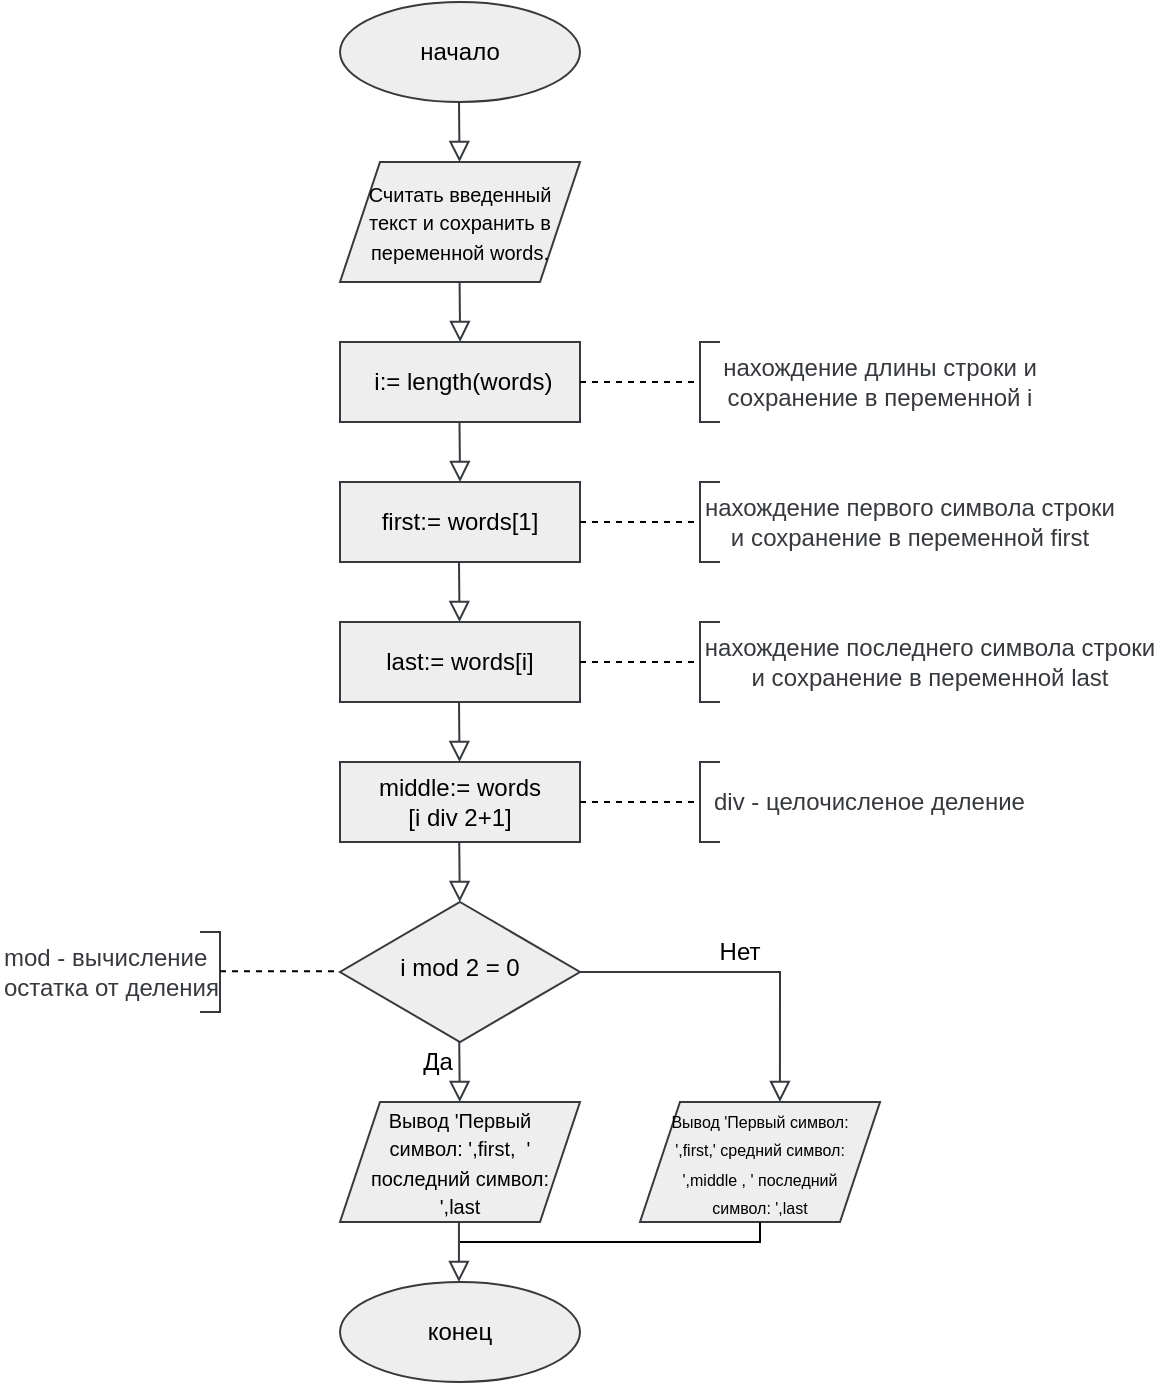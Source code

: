 <mxfile version="22.1.2" type="device">
  <diagram id="C5RBs43oDa-KdzZeNtuy" name="Page-1">
    <mxGraphModel dx="1869" dy="1226" grid="1" gridSize="10" guides="1" tooltips="1" connect="1" arrows="1" fold="1" page="1" pageScale="1" pageWidth="827" pageHeight="1169" background="none" math="0" shadow="0">
      <root>
        <mxCell id="WIyWlLk6GJQsqaUBKTNV-0" />
        <mxCell id="WIyWlLk6GJQsqaUBKTNV-1" parent="WIyWlLk6GJQsqaUBKTNV-0" />
        <mxCell id="O6kwRCL_06sW0Yhjf2Mc-2" value="начало" style="ellipse;whiteSpace=wrap;html=1;strokeColor=#36393d;fillColor=#eeeeee;fontColor=#000000;" parent="WIyWlLk6GJQsqaUBKTNV-1" vertex="1">
          <mxGeometry x="-550" y="20" width="120" height="50" as="geometry" />
        </mxCell>
        <mxCell id="Kg9K-jLbq-SvP9runcIR-1" value="" style="rounded=0;html=1;jettySize=auto;orthogonalLoop=1;fontSize=11;endArrow=block;endFill=0;endSize=8;strokeWidth=1;shadow=0;labelBackgroundColor=none;edgeStyle=orthogonalEdgeStyle;strokeColor=#36393d;fillColor=#eeeeee;fontColor=#000000;" parent="WIyWlLk6GJQsqaUBKTNV-1" edge="1">
          <mxGeometry relative="1" as="geometry">
            <mxPoint x="-490.21" y="160" as="sourcePoint" />
            <mxPoint x="-489.94" y="190" as="targetPoint" />
          </mxGeometry>
        </mxCell>
        <mxCell id="Kg9K-jLbq-SvP9runcIR-3" value="" style="rounded=0;html=1;jettySize=auto;orthogonalLoop=1;fontSize=11;endArrow=block;endFill=0;endSize=8;strokeWidth=1;shadow=0;labelBackgroundColor=none;edgeStyle=orthogonalEdgeStyle;strokeColor=#36393d;fillColor=#eeeeee;fontColor=#000000;" parent="WIyWlLk6GJQsqaUBKTNV-1" edge="1">
          <mxGeometry relative="1" as="geometry">
            <mxPoint x="-490.25" y="230" as="sourcePoint" />
            <mxPoint x="-489.98" y="260" as="targetPoint" />
          </mxGeometry>
        </mxCell>
        <mxCell id="Kg9K-jLbq-SvP9runcIR-18" value="конец" style="ellipse;whiteSpace=wrap;html=1;strokeColor=#36393d;fillColor=#eeeeee;fontColor=#000000;" parent="WIyWlLk6GJQsqaUBKTNV-1" vertex="1">
          <mxGeometry x="-550" y="660" width="120" height="50" as="geometry" />
        </mxCell>
        <mxCell id="SMtHybRJAJT8ehfguQuV-1" value="&lt;div&gt;&lt;font style=&quot;font-size: 12px;&quot;&gt;&amp;nbsp;i:= length(words)&lt;/font&gt;&lt;/div&gt;" style="rounded=0;whiteSpace=wrap;html=1;strokeColor=#36393d;fillColor=#eeeeee;fontColor=#000000;" parent="WIyWlLk6GJQsqaUBKTNV-1" vertex="1">
          <mxGeometry x="-550" y="190" width="120" height="40" as="geometry" />
        </mxCell>
        <mxCell id="SMtHybRJAJT8ehfguQuV-19" value="&lt;font style=&quot;font-size: 10px;&quot;&gt;Вывод&amp;nbsp;&#39;Первый &lt;br&gt;символ: &#39;,first,&amp;nbsp; &#39; последний символ: &lt;br&gt;&#39;,last&lt;/font&gt;" style="shape=parallelogram;perimeter=parallelogramPerimeter;whiteSpace=wrap;html=1;fixedSize=1;strokeColor=#36393d;fillColor=#eeeeee;fontColor=#000000;" parent="WIyWlLk6GJQsqaUBKTNV-1" vertex="1">
          <mxGeometry x="-550" y="570" width="120" height="60" as="geometry" />
        </mxCell>
        <mxCell id="SMtHybRJAJT8ehfguQuV-20" value="" style="rounded=0;html=1;jettySize=auto;orthogonalLoop=1;fontSize=11;endArrow=block;endFill=0;endSize=8;strokeWidth=1;shadow=0;labelBackgroundColor=none;edgeStyle=orthogonalEdgeStyle;strokeColor=#36393d;fillColor=#eeeeee;fontColor=#000000;" parent="WIyWlLk6GJQsqaUBKTNV-1" edge="1">
          <mxGeometry relative="1" as="geometry">
            <mxPoint x="-490.53" y="630" as="sourcePoint" />
            <mxPoint x="-490.53" y="660" as="targetPoint" />
          </mxGeometry>
        </mxCell>
        <mxCell id="2xioK6IHDwXSdCJLh5u1-2" value="" style="rounded=0;html=1;jettySize=auto;orthogonalLoop=1;fontSize=11;endArrow=block;endFill=0;endSize=8;strokeWidth=1;shadow=0;labelBackgroundColor=none;edgeStyle=orthogonalEdgeStyle;strokeColor=#36393d;fillColor=#eeeeee;fontColor=#000000;" parent="WIyWlLk6GJQsqaUBKTNV-1" edge="1">
          <mxGeometry relative="1" as="geometry">
            <mxPoint x="-490.38" y="440" as="sourcePoint" />
            <mxPoint x="-490.11" y="470" as="targetPoint" />
          </mxGeometry>
        </mxCell>
        <mxCell id="pQWmkz21Sc7zjETpaTld-0" value="first:= words[1]" style="rounded=0;whiteSpace=wrap;html=1;strokeColor=#36393d;fillColor=#eeeeee;fontColor=#000000;" parent="WIyWlLk6GJQsqaUBKTNV-1" vertex="1">
          <mxGeometry x="-550" y="260" width="120" height="40" as="geometry" />
        </mxCell>
        <mxCell id="pQWmkz21Sc7zjETpaTld-1" value="&lt;div&gt;last:= words[i]&lt;br&gt;&lt;/div&gt;" style="rounded=0;whiteSpace=wrap;html=1;strokeColor=#36393d;fillColor=#eeeeee;fontColor=#000000;" parent="WIyWlLk6GJQsqaUBKTNV-1" vertex="1">
          <mxGeometry x="-550" y="330" width="120" height="40" as="geometry" />
        </mxCell>
        <mxCell id="pQWmkz21Sc7zjETpaTld-2" value="" style="rounded=0;html=1;jettySize=auto;orthogonalLoop=1;fontSize=11;endArrow=block;endFill=0;endSize=8;strokeWidth=1;shadow=0;labelBackgroundColor=none;edgeStyle=orthogonalEdgeStyle;strokeColor=#36393d;fillColor=#eeeeee;fontColor=#000000;" parent="WIyWlLk6GJQsqaUBKTNV-1" edge="1">
          <mxGeometry relative="1" as="geometry">
            <mxPoint x="-490.5" y="300" as="sourcePoint" />
            <mxPoint x="-490.23" y="330" as="targetPoint" />
          </mxGeometry>
        </mxCell>
        <mxCell id="pQWmkz21Sc7zjETpaTld-4" value="" style="rounded=0;html=1;jettySize=auto;orthogonalLoop=1;fontSize=11;endArrow=block;endFill=0;endSize=8;strokeWidth=1;shadow=0;labelBackgroundColor=none;edgeStyle=orthogonalEdgeStyle;strokeColor=#36393d;fillColor=#eeeeee;fontColor=#000000;" parent="WIyWlLk6GJQsqaUBKTNV-1" edge="1">
          <mxGeometry relative="1" as="geometry">
            <mxPoint x="-490.5" y="370" as="sourcePoint" />
            <mxPoint x="-490.23" y="400" as="targetPoint" />
          </mxGeometry>
        </mxCell>
        <mxCell id="pQWmkz21Sc7zjETpaTld-5" value="" style="strokeWidth=1;html=1;shape=mxgraph.flowchart.annotation_1;align=left;pointerEvents=1;direction=east;strokeColor=#36393d;" parent="WIyWlLk6GJQsqaUBKTNV-1" vertex="1">
          <mxGeometry x="-370" y="190" width="10" height="40" as="geometry" />
        </mxCell>
        <mxCell id="pQWmkz21Sc7zjETpaTld-6" value="нахождение длины строки и сохранение в переменной i" style="text;html=1;strokeColor=none;fillColor=none;align=center;verticalAlign=middle;whiteSpace=wrap;rounded=0;fontColor=#36393d;" parent="WIyWlLk6GJQsqaUBKTNV-1" vertex="1">
          <mxGeometry x="-370" y="195" width="180" height="30" as="geometry" />
        </mxCell>
        <mxCell id="pQWmkz21Sc7zjETpaTld-7" value="" style="endArrow=none;dashed=1;html=1;rounded=0;exitX=1;exitY=0.5;exitDx=0;exitDy=0;entryX=0;entryY=0.5;entryDx=0;entryDy=0;" parent="WIyWlLk6GJQsqaUBKTNV-1" target="pQWmkz21Sc7zjETpaTld-6" edge="1">
          <mxGeometry width="50" height="50" relative="1" as="geometry">
            <mxPoint x="-430" y="210" as="sourcePoint" />
            <mxPoint x="-260" y="260" as="targetPoint" />
          </mxGeometry>
        </mxCell>
        <mxCell id="vGZTz1l6NhE-BZ42gzSp-0" value="&lt;div&gt;middle:= words&lt;/div&gt;&lt;div&gt;[i div 2+1]&lt;br&gt;&lt;/div&gt;" style="rounded=0;whiteSpace=wrap;html=1;strokeColor=#36393d;fillColor=#eeeeee;fontColor=#000000;" parent="WIyWlLk6GJQsqaUBKTNV-1" vertex="1">
          <mxGeometry x="-550" y="400" width="120" height="40" as="geometry" />
        </mxCell>
        <mxCell id="vGZTz1l6NhE-BZ42gzSp-1" value="&lt;font style=&quot;&quot;&gt;&lt;font style=&quot;font-size: 12px;&quot;&gt;i mod 2 = 0&lt;/font&gt;&lt;br&gt;&lt;/font&gt;" style="rhombus;whiteSpace=wrap;html=1;shadow=0;fontFamily=Helvetica;fontSize=12;align=center;strokeWidth=1;spacing=6;spacingTop=-4;strokeColor=#36393d;fillColor=#eeeeee;fontColor=#000000;" parent="WIyWlLk6GJQsqaUBKTNV-1" vertex="1">
          <mxGeometry x="-550" y="470" width="120" height="70" as="geometry" />
        </mxCell>
        <mxCell id="vGZTz1l6NhE-BZ42gzSp-2" value="" style="rounded=0;html=1;jettySize=auto;orthogonalLoop=1;fontSize=11;endArrow=block;endFill=0;endSize=8;strokeWidth=1;shadow=0;labelBackgroundColor=none;edgeStyle=orthogonalEdgeStyle;strokeColor=#36393d;fillColor=#eeeeee;fontColor=#000000;" parent="WIyWlLk6GJQsqaUBKTNV-1" edge="1">
          <mxGeometry relative="1" as="geometry">
            <mxPoint x="-490.38" y="540" as="sourcePoint" />
            <mxPoint x="-490.11" y="570" as="targetPoint" />
          </mxGeometry>
        </mxCell>
        <mxCell id="vGZTz1l6NhE-BZ42gzSp-3" value="&lt;font style=&quot;font-size: 8px;&quot;&gt;&lt;font style=&quot;&quot;&gt;Вывод&amp;nbsp;&lt;/font&gt;&#39;Первый символ: &lt;br&gt;&#39;,first,&#39; средний символ: &lt;br&gt;&#39;,middle , &#39; последний &lt;br&gt;символ: &#39;,last&lt;/font&gt;" style="shape=parallelogram;perimeter=parallelogramPerimeter;whiteSpace=wrap;html=1;fixedSize=1;strokeColor=#36393d;fillColor=#eeeeee;fontColor=#000000;" parent="WIyWlLk6GJQsqaUBKTNV-1" vertex="1">
          <mxGeometry x="-400" y="570" width="120" height="60" as="geometry" />
        </mxCell>
        <mxCell id="vGZTz1l6NhE-BZ42gzSp-5" value="" style="rounded=0;html=1;jettySize=auto;orthogonalLoop=1;fontSize=11;endArrow=block;endFill=0;endSize=8;strokeWidth=1;shadow=0;labelBackgroundColor=none;edgeStyle=orthogonalEdgeStyle;strokeColor=#36393d;fillColor=#eeeeee;fontColor=#000000;exitX=1;exitY=0.5;exitDx=0;exitDy=0;entryX=0.583;entryY=0;entryDx=0;entryDy=0;entryPerimeter=0;" parent="WIyWlLk6GJQsqaUBKTNV-1" source="vGZTz1l6NhE-BZ42gzSp-1" target="vGZTz1l6NhE-BZ42gzSp-3" edge="1">
          <mxGeometry relative="1" as="geometry">
            <mxPoint x="-480.38" y="550" as="sourcePoint" />
            <mxPoint x="-330" y="550" as="targetPoint" />
            <Array as="points">
              <mxPoint x="-330" y="505" />
            </Array>
          </mxGeometry>
        </mxCell>
        <mxCell id="vGZTz1l6NhE-BZ42gzSp-6" value="Да" style="text;html=1;strokeColor=none;fillColor=none;align=center;verticalAlign=middle;whiteSpace=wrap;rounded=0;" parent="WIyWlLk6GJQsqaUBKTNV-1" vertex="1">
          <mxGeometry x="-531" y="535" width="60" height="30" as="geometry" />
        </mxCell>
        <mxCell id="vGZTz1l6NhE-BZ42gzSp-7" value="Нет" style="text;html=1;strokeColor=none;fillColor=none;align=center;verticalAlign=middle;whiteSpace=wrap;rounded=0;" parent="WIyWlLk6GJQsqaUBKTNV-1" vertex="1">
          <mxGeometry x="-380" y="480" width="60" height="30" as="geometry" />
        </mxCell>
        <mxCell id="vGZTz1l6NhE-BZ42gzSp-8" value="" style="endArrow=none;html=1;rounded=0;entryX=0.5;entryY=1;entryDx=0;entryDy=0;" parent="WIyWlLk6GJQsqaUBKTNV-1" target="vGZTz1l6NhE-BZ42gzSp-3" edge="1">
          <mxGeometry width="50" height="50" relative="1" as="geometry">
            <mxPoint x="-490" y="640" as="sourcePoint" />
            <mxPoint x="-410" y="710" as="targetPoint" />
            <Array as="points">
              <mxPoint x="-340" y="640" />
            </Array>
          </mxGeometry>
        </mxCell>
        <mxCell id="KTfD7BnlvtSro-A7jBZq-0" value="&lt;font style=&quot;font-size: 10px;&quot;&gt;Считать введенный текст и сохранить в переменной words.&lt;/font&gt;" style="shape=parallelogram;perimeter=parallelogramPerimeter;whiteSpace=wrap;html=1;fixedSize=1;strokeColor=#36393d;fillColor=#eeeeee;fontColor=#000000;" vertex="1" parent="WIyWlLk6GJQsqaUBKTNV-1">
          <mxGeometry x="-550" y="100" width="120" height="60" as="geometry" />
        </mxCell>
        <mxCell id="KTfD7BnlvtSro-A7jBZq-1" value="" style="rounded=0;html=1;jettySize=auto;orthogonalLoop=1;fontSize=11;endArrow=block;endFill=0;endSize=8;strokeWidth=1;shadow=0;labelBackgroundColor=none;edgeStyle=orthogonalEdgeStyle;strokeColor=#36393d;fillColor=#eeeeee;fontColor=#000000;" edge="1" parent="WIyWlLk6GJQsqaUBKTNV-1">
          <mxGeometry relative="1" as="geometry">
            <mxPoint x="-490.5" y="70" as="sourcePoint" />
            <mxPoint x="-490.23" y="100" as="targetPoint" />
          </mxGeometry>
        </mxCell>
        <mxCell id="KTfD7BnlvtSro-A7jBZq-2" value="" style="strokeWidth=1;html=1;shape=mxgraph.flowchart.annotation_1;align=left;pointerEvents=1;direction=east;strokeColor=#36393d;" vertex="1" parent="WIyWlLk6GJQsqaUBKTNV-1">
          <mxGeometry x="-370" y="260" width="10" height="40" as="geometry" />
        </mxCell>
        <mxCell id="KTfD7BnlvtSro-A7jBZq-3" value="нахождение первого символа строки и сохранение в переменной first" style="text;html=1;strokeColor=none;fillColor=none;align=center;verticalAlign=middle;whiteSpace=wrap;rounded=0;fontColor=#36393d;" vertex="1" parent="WIyWlLk6GJQsqaUBKTNV-1">
          <mxGeometry x="-370" y="265" width="210" height="30" as="geometry" />
        </mxCell>
        <mxCell id="KTfD7BnlvtSro-A7jBZq-4" value="" style="endArrow=none;dashed=1;html=1;rounded=0;exitX=1;exitY=0.5;exitDx=0;exitDy=0;entryX=0;entryY=0.5;entryDx=0;entryDy=0;" edge="1" parent="WIyWlLk6GJQsqaUBKTNV-1" target="KTfD7BnlvtSro-A7jBZq-3">
          <mxGeometry width="50" height="50" relative="1" as="geometry">
            <mxPoint x="-430" y="280" as="sourcePoint" />
            <mxPoint x="-260" y="330" as="targetPoint" />
          </mxGeometry>
        </mxCell>
        <mxCell id="KTfD7BnlvtSro-A7jBZq-5" value="" style="strokeWidth=1;html=1;shape=mxgraph.flowchart.annotation_1;align=left;pointerEvents=1;direction=east;strokeColor=#36393d;" vertex="1" parent="WIyWlLk6GJQsqaUBKTNV-1">
          <mxGeometry x="-370" y="330" width="10" height="40" as="geometry" />
        </mxCell>
        <mxCell id="KTfD7BnlvtSro-A7jBZq-6" value="нахождение последнего символа строки и сохранение в переменной last" style="text;html=1;strokeColor=none;fillColor=none;align=center;verticalAlign=middle;whiteSpace=wrap;rounded=0;fontColor=#36393d;" vertex="1" parent="WIyWlLk6GJQsqaUBKTNV-1">
          <mxGeometry x="-370" y="335" width="230" height="30" as="geometry" />
        </mxCell>
        <mxCell id="KTfD7BnlvtSro-A7jBZq-7" value="" style="endArrow=none;dashed=1;html=1;rounded=0;exitX=1;exitY=0.5;exitDx=0;exitDy=0;entryX=0;entryY=0.5;entryDx=0;entryDy=0;" edge="1" parent="WIyWlLk6GJQsqaUBKTNV-1" target="KTfD7BnlvtSro-A7jBZq-6">
          <mxGeometry width="50" height="50" relative="1" as="geometry">
            <mxPoint x="-430" y="350" as="sourcePoint" />
            <mxPoint x="-260" y="400" as="targetPoint" />
          </mxGeometry>
        </mxCell>
        <mxCell id="KTfD7BnlvtSro-A7jBZq-8" value="" style="strokeWidth=1;html=1;shape=mxgraph.flowchart.annotation_1;align=left;pointerEvents=1;direction=east;strokeColor=#36393d;" vertex="1" parent="WIyWlLk6GJQsqaUBKTNV-1">
          <mxGeometry x="-370" y="400" width="10" height="40" as="geometry" />
        </mxCell>
        <mxCell id="KTfD7BnlvtSro-A7jBZq-9" value="div - целочисленое деление" style="text;html=1;strokeColor=none;fillColor=none;align=left;verticalAlign=middle;whiteSpace=wrap;rounded=0;fontColor=#36393d;" vertex="1" parent="WIyWlLk6GJQsqaUBKTNV-1">
          <mxGeometry x="-365" y="405" width="230" height="30" as="geometry" />
        </mxCell>
        <mxCell id="KTfD7BnlvtSro-A7jBZq-10" value="" style="endArrow=none;dashed=1;html=1;rounded=0;exitX=1;exitY=0.5;exitDx=0;exitDy=0;" edge="1" parent="WIyWlLk6GJQsqaUBKTNV-1">
          <mxGeometry width="50" height="50" relative="1" as="geometry">
            <mxPoint x="-430" y="420" as="sourcePoint" />
            <mxPoint x="-370" y="420" as="targetPoint" />
          </mxGeometry>
        </mxCell>
        <mxCell id="KTfD7BnlvtSro-A7jBZq-11" value="" style="strokeWidth=1;html=1;shape=mxgraph.flowchart.annotation_1;align=left;pointerEvents=1;direction=east;strokeColor=#36393d;rotation=-180;" vertex="1" parent="WIyWlLk6GJQsqaUBKTNV-1">
          <mxGeometry x="-620" y="485" width="10" height="40" as="geometry" />
        </mxCell>
        <mxCell id="KTfD7BnlvtSro-A7jBZq-12" value="mod - вычисление остатка от деления" style="text;html=1;strokeColor=none;fillColor=none;align=left;verticalAlign=middle;whiteSpace=wrap;rounded=0;fontColor=#36393d;" vertex="1" parent="WIyWlLk6GJQsqaUBKTNV-1">
          <mxGeometry x="-720" y="490" width="117" height="30" as="geometry" />
        </mxCell>
        <mxCell id="KTfD7BnlvtSro-A7jBZq-13" value="" style="endArrow=none;dashed=1;html=1;rounded=0;exitX=1;exitY=0.5;exitDx=0;exitDy=0;" edge="1" parent="WIyWlLk6GJQsqaUBKTNV-1">
          <mxGeometry width="50" height="50" relative="1" as="geometry">
            <mxPoint x="-610" y="504.62" as="sourcePoint" />
            <mxPoint x="-550" y="504.62" as="targetPoint" />
          </mxGeometry>
        </mxCell>
      </root>
    </mxGraphModel>
  </diagram>
</mxfile>
